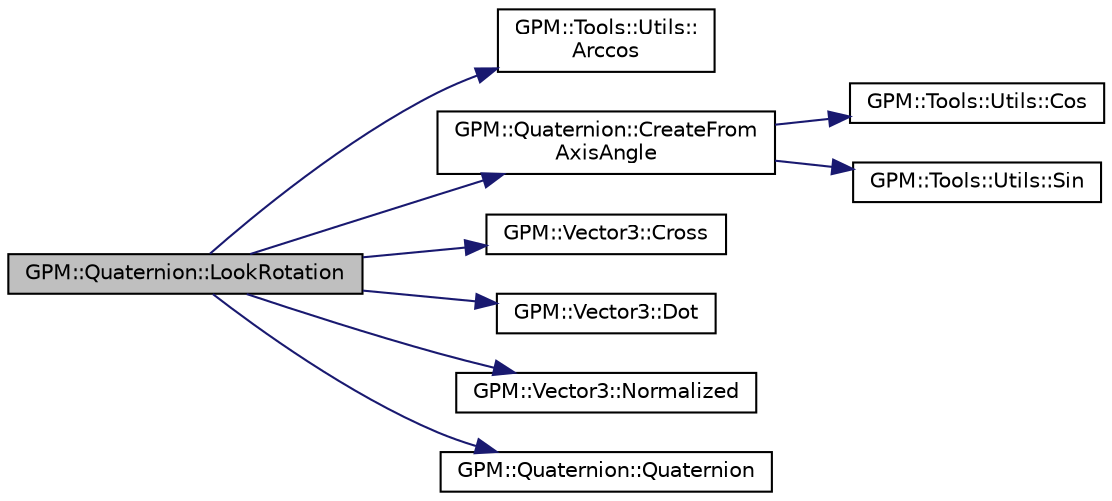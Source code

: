 digraph "GPM::Quaternion::LookRotation"
{
 // INTERACTIVE_SVG=YES
 // LATEX_PDF_SIZE
  edge [fontname="Helvetica",fontsize="10",labelfontname="Helvetica",labelfontsize="10"];
  node [fontname="Helvetica",fontsize="10",shape=record];
  rankdir="LR";
  Node128 [label="GPM::Quaternion::LookRotation",height=0.2,width=0.4,color="black", fillcolor="grey75", style="filled", fontcolor="black",tooltip="Creates a rotation with the specified forward and upwards directions."];
  Node128 -> Node129 [color="midnightblue",fontsize="10",style="solid",fontname="Helvetica"];
  Node129 [label="GPM::Tools::Utils::\lArccos",height=0.2,width=0.4,color="black", fillcolor="white", style="filled",URL="$class_g_p_m_1_1_tools_1_1_utils.html#a4ca49fd87d0bbc3e8e9bb77b81c8066a",tooltip=" "];
  Node128 -> Node130 [color="midnightblue",fontsize="10",style="solid",fontname="Helvetica"];
  Node130 [label="GPM::Quaternion::CreateFrom\lAxisAngle",height=0.2,width=0.4,color="black", fillcolor="white", style="filled",URL="$struct_g_p_m_1_1_quaternion.html#af8678558a6ef53b90318a20257db8beb",tooltip="Create a quaternion out of an axis and angle."];
  Node130 -> Node131 [color="midnightblue",fontsize="10",style="solid",fontname="Helvetica"];
  Node131 [label="GPM::Tools::Utils::Cos",height=0.2,width=0.4,color="black", fillcolor="white", style="filled",URL="$class_g_p_m_1_1_tools_1_1_utils.html#a78ee00d0935076bfaf086803bcaa450d",tooltip="Mathematics co-sinus implementation."];
  Node130 -> Node132 [color="midnightblue",fontsize="10",style="solid",fontname="Helvetica"];
  Node132 [label="GPM::Tools::Utils::Sin",height=0.2,width=0.4,color="black", fillcolor="white", style="filled",URL="$class_g_p_m_1_1_tools_1_1_utils.html#a7443b72a971353b6db74863b125d00fd",tooltip="Mathematics sinus implementation."];
  Node128 -> Node133 [color="midnightblue",fontsize="10",style="solid",fontname="Helvetica"];
  Node133 [label="GPM::Vector3::Cross",height=0.2,width=0.4,color="black", fillcolor="white", style="filled",URL="$struct_g_p_m_1_1_vector3.html#a69f447005d582208df04d16b5bddd689",tooltip="Cross other vector to the current vector."];
  Node128 -> Node134 [color="midnightblue",fontsize="10",style="solid",fontname="Helvetica"];
  Node134 [label="GPM::Vector3::Dot",height=0.2,width=0.4,color="black", fillcolor="white", style="filled",URL="$struct_g_p_m_1_1_vector3.html#a1a7e4f4da31d74e4399be0b43039010e",tooltip="DotProduct other vector to the current vector."];
  Node128 -> Node135 [color="midnightblue",fontsize="10",style="solid",fontname="Helvetica"];
  Node135 [label="GPM::Vector3::Normalized",height=0.2,width=0.4,color="black", fillcolor="white", style="filled",URL="$struct_g_p_m_1_1_vector3.html#a3ad2b0f4a940205003cf1ec84480dd09",tooltip="Normalized."];
  Node128 -> Node136 [color="midnightblue",fontsize="10",style="solid",fontname="Helvetica"];
  Node136 [label="GPM::Quaternion::Quaternion",height=0.2,width=0.4,color="black", fillcolor="white", style="filled",URL="$struct_g_p_m_1_1_quaternion.html#a134f1f9b5f30c981ca4e0462ff1f57bf",tooltip=" "];
}
